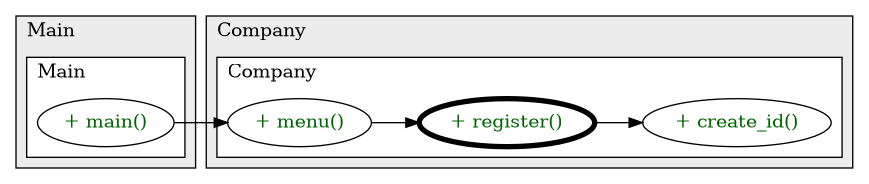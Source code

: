 @startuml

/' diagram meta data start
config=CallConfiguration;
{
  "rootMethod": "Company#register()",
  "projectClassification": {
    "searchMode": "OpenProject", // OpenProject, AllProjects
    "includedProjects": "",
    "pathEndKeywords": "*.impl",
    "isClientPath": "",
    "isClientName": "",
    "isTestPath": "",
    "isTestName": "",
    "isMappingPath": "",
    "isMappingName": "",
    "isDataAccessPath": "",
    "isDataAccessName": "",
    "isDataStructurePath": "",
    "isDataStructureName": "",
    "isInterfaceStructuresPath": "",
    "isInterfaceStructuresName": "",
    "isEntryPointPath": "",
    "isEntryPointName": ""
  },
  "graphRestriction": {
    "classPackageExcludeFilter": "",
    "classPackageIncludeFilter": "",
    "classNameExcludeFilter": "",
    "classNameIncludeFilter": "",
    "methodNameExcludeFilter": "",
    "methodNameIncludeFilter": "",
    "removeByInheritance": "", // inheritance/annotation based filtering is done in a second step
    "removeByAnnotation": "",
    "removeByClassPackage": "", // cleanup the graph after inheritance/annotation based filtering is done
    "removeByClassName": "",
    "cutMappings": false,
    "cutEnum": true,
    "cutTests": true,
    "cutClient": true,
    "cutDataAccess": true,
    "cutInterfaceStructures": true,
    "cutDataStructures": true,
    "cutGetterAndSetter": true,
    "cutConstructors": true
  },
  "graphTraversal": {
    "forwardDepth": 3,
    "backwardDepth": 3,
    "classPackageExcludeFilter": "",
    "classPackageIncludeFilter": "",
    "classNameExcludeFilter": "",
    "classNameIncludeFilter": "",
    "methodNameExcludeFilter": "",
    "methodNameIncludeFilter": "",
    "hideMappings": false,
    "hideDataStructures": false,
    "hidePrivateMethods": true,
    "hideInterfaceCalls": true, // indirection: implementation -> interface (is hidden) -> implementation
    "onlyShowApplicationEntryPoints": false // root node is included
  },
  "details": {
    "aggregation": "GroupByClass", // ByClass, GroupByClass, None
    "showMethodParametersTypes": false,
    "showMethodParametersNames": false,
    "showMethodReturnType": false,
    "showPackageLevels": 2,
    "showCallOrder": false,
    "edgeMode": "MethodsOnly", // TypesOnly, MethodsOnly, TypesAndMethods, MethodsAndDirectTypeUsage
    "showDetailedClassStructure": false
  },
  "rootClass": "Company"
}
diagram meta data end '/



digraph g {
    rankdir="LR"
    splines=polyline
    

'nodes 
subgraph cluster_1679829923 { 
   	label=Company
	labeljust=l
	fillcolor="#ececec"
	style=filled
   
   subgraph cluster_469633996 { 
   	label=Company
	labeljust=l
	fillcolor=white
	style=filled
   
   Company1679829923XXXcreate_id107927658[
	label="+ create_id()"
	style=filled
	fillcolor=white
	tooltip="Company

null"
	fontcolor=darkgreen
];

Company1679829923XXXmenu0[
	label="+ menu()"
	style=filled
	fillcolor=white
	tooltip="Company

null"
	fontcolor=darkgreen
];

Company1679829923XXXregister0[
	label="+ register()"
	style=filled
	fillcolor=white
	tooltip="Company

null"
	penwidth=4
	fontcolor=darkgreen
];
} 
} 

subgraph cluster_2390489 { 
   	label=Main
	labeljust=l
	fillcolor="#ececec"
	style=filled
   
   subgraph cluster_1706522830 { 
   	label=Main
	labeljust=l
	fillcolor=white
	style=filled
   
   Main2390489XXXmain1859653459[
	label="+ main()"
	style=filled
	fillcolor=white
	tooltip="Main

null"
	fontcolor=darkgreen
];
} 
} 

'edges    
Company1679829923XXXmenu0 -> Company1679829923XXXregister0;
Company1679829923XXXregister0 -> Company1679829923XXXcreate_id107927658;
Main2390489XXXmain1859653459 -> Company1679829923XXXmenu0;
    
}
@enduml